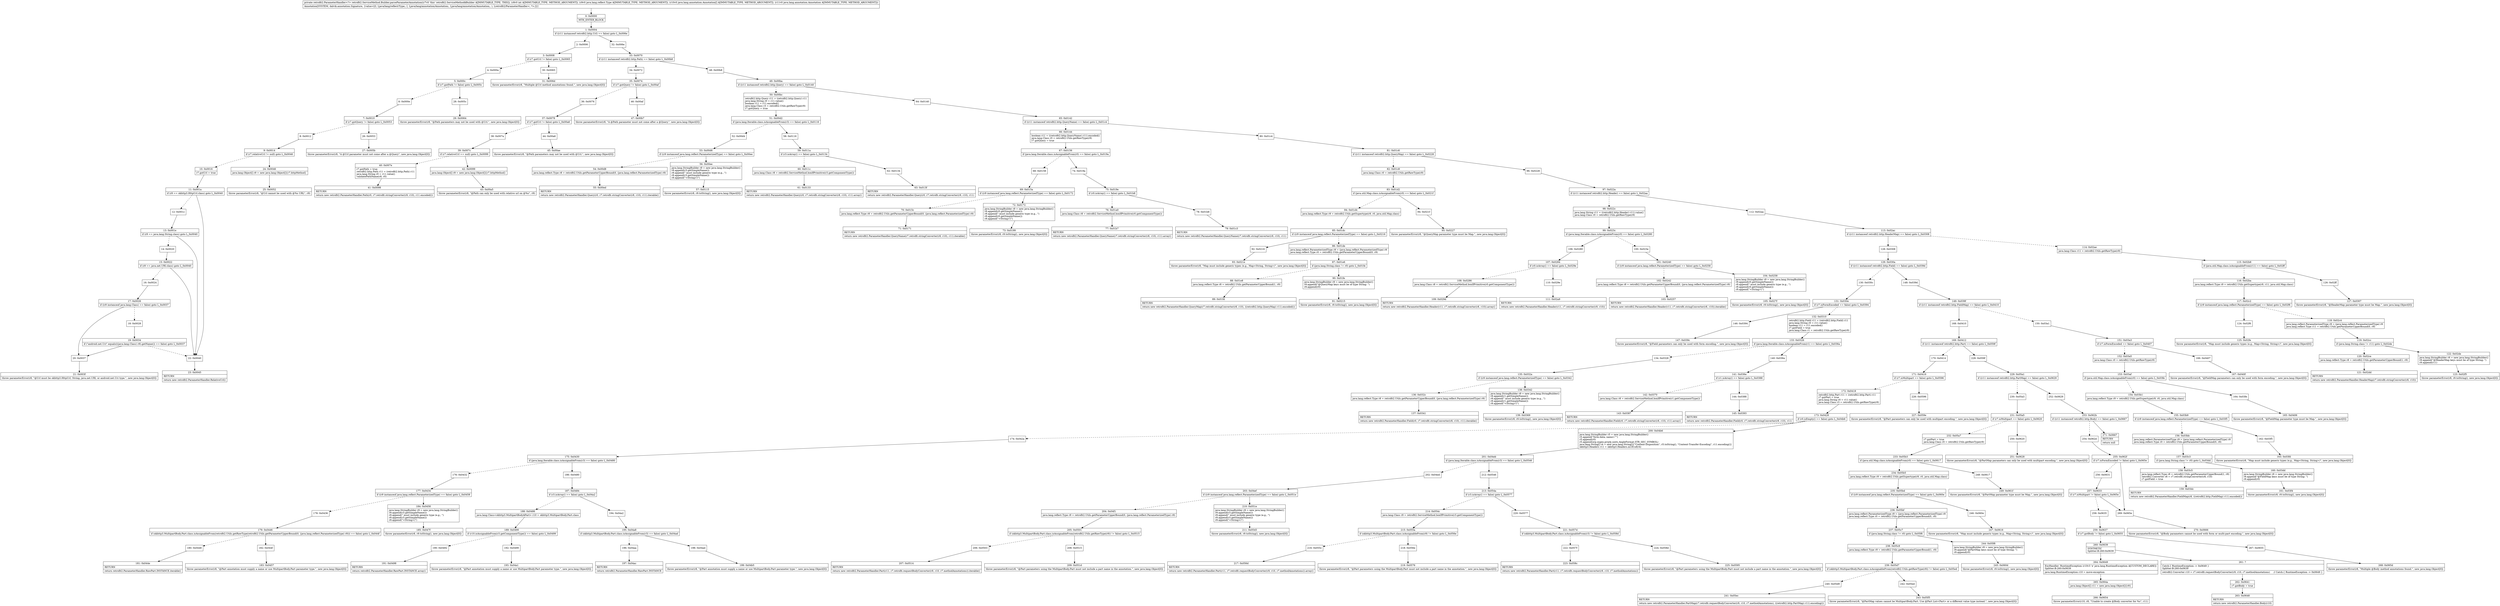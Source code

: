 digraph "CFG forretrofit2.ServiceMethod.Builder.parseParameterAnnotation(ILjava\/lang\/reflect\/Type;[Ljava\/lang\/annotation\/Annotation;Ljava\/lang\/annotation\/Annotation;)Lretrofit2\/ParameterHandler;" {
Node_0 [shape=record,label="{0\:\ 0x0000|MTH_ENTER_BLOCK\l}"];
Node_1 [shape=record,label="{1\:\ 0x0004|if ((r11 instanceof retrofit2.http.Url) == false) goto L_0x006e\l}"];
Node_2 [shape=record,label="{2\:\ 0x0006}"];
Node_3 [shape=record,label="{3\:\ 0x0008|if (r7.gotUrl != false) goto L_0x0065\l}"];
Node_4 [shape=record,label="{4\:\ 0x000a}"];
Node_5 [shape=record,label="{5\:\ 0x000c|if (r7.gotPath != false) goto L_0x005c\l}"];
Node_6 [shape=record,label="{6\:\ 0x000e}"];
Node_7 [shape=record,label="{7\:\ 0x0010|if (r7.gotQuery != false) goto L_0x0053\l}"];
Node_8 [shape=record,label="{8\:\ 0x0012}"];
Node_9 [shape=record,label="{9\:\ 0x0014|if (r7.relativeUrl != null) goto L_0x0046\l}"];
Node_10 [shape=record,label="{10\:\ 0x0016|r7.gotUrl = true\l}"];
Node_11 [shape=record,label="{11\:\ 0x001a|if (r9 == okhttp3.HttpUrl.class) goto L_0x0040\l}"];
Node_12 [shape=record,label="{12\:\ 0x001c}"];
Node_13 [shape=record,label="{13\:\ 0x001e|if (r9 == java.lang.String.class) goto L_0x0040\l}"];
Node_14 [shape=record,label="{14\:\ 0x0020}"];
Node_15 [shape=record,label="{15\:\ 0x0022|if (r9 == java.net.URI.class) goto L_0x0040\l}"];
Node_16 [shape=record,label="{16\:\ 0x0024}"];
Node_17 [shape=record,label="{17\:\ 0x0026|if ((r9 instanceof java.lang.Class) == false) goto L_0x0037\l}"];
Node_18 [shape=record,label="{18\:\ 0x0028}"];
Node_19 [shape=record,label="{19\:\ 0x0034|if (\"android.net.Uri\".equals(((java.lang.Class) r9).getName()) == false) goto L_0x0037\l}"];
Node_20 [shape=record,label="{20\:\ 0x0037}"];
Node_21 [shape=record,label="{21\:\ 0x003f|throw parameterError(r8, \"@Url must be okhttp3.HttpUrl, String, java.net.URI, or android.net.Uri type.\", new java.lang.Object[0])\l}"];
Node_22 [shape=record,label="{22\:\ 0x0040}"];
Node_23 [shape=record,label="{23\:\ 0x0045|RETURN\l|return new retrofit2.ParameterHandler.RelativeUrl()\l}"];
Node_24 [shape=record,label="{24\:\ 0x0046|java.lang.Object[] r9 = new java.lang.Object[]\{r7.httpMethod\}\l}"];
Node_25 [shape=record,label="{25\:\ 0x0052|throw parameterError(r8, \"@Url cannot be used with @%s URL\", r9)\l}"];
Node_26 [shape=record,label="{26\:\ 0x0053}"];
Node_27 [shape=record,label="{27\:\ 0x005b|throw parameterError(r8, \"A @Url parameter must not come after a @Query\", new java.lang.Object[0])\l}"];
Node_28 [shape=record,label="{28\:\ 0x005c}"];
Node_29 [shape=record,label="{29\:\ 0x0064|throw parameterError(r8, \"@Path parameters may not be used with @Url.\", new java.lang.Object[0])\l}"];
Node_30 [shape=record,label="{30\:\ 0x0065}"];
Node_31 [shape=record,label="{31\:\ 0x006d|throw parameterError(r8, \"Multiple @Url method annotations found.\", new java.lang.Object[0])\l}"];
Node_32 [shape=record,label="{32\:\ 0x006e}"];
Node_33 [shape=record,label="{33\:\ 0x0070|if ((r11 instanceof retrofit2.http.Path) == false) goto L_0x00b8\l}"];
Node_34 [shape=record,label="{34\:\ 0x0072}"];
Node_35 [shape=record,label="{35\:\ 0x0074|if (r7.gotQuery != false) goto L_0x00af\l}"];
Node_36 [shape=record,label="{36\:\ 0x0076}"];
Node_37 [shape=record,label="{37\:\ 0x0078|if (r7.gotUrl != false) goto L_0x00a6\l}"];
Node_38 [shape=record,label="{38\:\ 0x007a}"];
Node_39 [shape=record,label="{39\:\ 0x007c|if (r7.relativeUrl == null) goto L_0x0099\l}"];
Node_40 [shape=record,label="{40\:\ 0x007e|r7.gotPath = true\lretrofit2.http.Path r11 = (retrofit2.http.Path) r11\ljava.lang.String r0 = r11.value()\lvalidatePathName(r8, r0)\l}"];
Node_41 [shape=record,label="{41\:\ 0x0098|RETURN\l|return new retrofit2.ParameterHandler.Path(r0, r7.retrofit.stringConverter(r9, r10), r11.encoded())\l}"];
Node_42 [shape=record,label="{42\:\ 0x0099|java.lang.Object[] r9 = new java.lang.Object[]\{r7.httpMethod\}\l}"];
Node_43 [shape=record,label="{43\:\ 0x00a5|throw parameterError(r8, \"@Path can only be used with relative url on @%s\", r9)\l}"];
Node_44 [shape=record,label="{44\:\ 0x00a6}"];
Node_45 [shape=record,label="{45\:\ 0x00ae|throw parameterError(r8, \"@Path parameters may not be used with @Url.\", new java.lang.Object[0])\l}"];
Node_46 [shape=record,label="{46\:\ 0x00af}"];
Node_47 [shape=record,label="{47\:\ 0x00b7|throw parameterError(r8, \"A @Path parameter must not come after a @Query.\", new java.lang.Object[0])\l}"];
Node_48 [shape=record,label="{48\:\ 0x00b8}"];
Node_49 [shape=record,label="{49\:\ 0x00ba|if ((r11 instanceof retrofit2.http.Query) == false) goto L_0x0140\l}"];
Node_50 [shape=record,label="{50\:\ 0x00bc|retrofit2.http.Query r11 = (retrofit2.http.Query) r11\ljava.lang.String r0 = r11.value()\lboolean r11 = r11.encoded()\ljava.lang.Class r3 = retrofit2.Utils.getRawType(r9)\lr7.gotQuery = true\l}"];
Node_51 [shape=record,label="{51\:\ 0x00d2|if (java.lang.Iterable.class.isAssignableFrom(r3) == false) goto L_0x0116\l}"];
Node_52 [shape=record,label="{52\:\ 0x00d4}"];
Node_53 [shape=record,label="{53\:\ 0x00d6|if ((r9 instanceof java.lang.reflect.ParameterizedType) == false) goto L_0x00ee\l}"];
Node_54 [shape=record,label="{54\:\ 0x00d8|java.lang.reflect.Type r8 = retrofit2.Utils.getParameterUpperBound(0, (java.lang.reflect.ParameterizedType) r9)\l}"];
Node_55 [shape=record,label="{55\:\ 0x00ed|RETURN\l|return new retrofit2.ParameterHandler.Query(r0, r7.retrofit.stringConverter(r8, r10), r11).iterable()\l}"];
Node_56 [shape=record,label="{56\:\ 0x00ee|java.lang.StringBuilder r9 = new java.lang.StringBuilder()\lr9.append(r3.getSimpleName())\lr9.append(\" must include generic type (e.g., \")\lr9.append(r3.getSimpleName())\lr9.append(\"\<String\>)\")\l}"];
Node_57 [shape=record,label="{57\:\ 0x0115|throw parameterError(r8, r9.toString(), new java.lang.Object[0])\l}"];
Node_58 [shape=record,label="{58\:\ 0x0116}"];
Node_59 [shape=record,label="{59\:\ 0x011a|if (r3.isArray() == false) goto L_0x0134\l}"];
Node_60 [shape=record,label="{60\:\ 0x011c|java.lang.Class r8 = retrofit2.ServiceMethod.boxIfPrimitive(r3.getComponentType())\l}"];
Node_61 [shape=record,label="{61\:\ 0x0133|RETURN\l|return new retrofit2.ParameterHandler.Query(r0, r7.retrofit.stringConverter(r8, r10), r11).array()\l}"];
Node_62 [shape=record,label="{62\:\ 0x0134}"];
Node_63 [shape=record,label="{63\:\ 0x013f|RETURN\l|return new retrofit2.ParameterHandler.Query(r0, r7.retrofit.stringConverter(r9, r10), r11)\l}"];
Node_64 [shape=record,label="{64\:\ 0x0140}"];
Node_65 [shape=record,label="{65\:\ 0x0142|if ((r11 instanceof retrofit2.http.QueryName) == false) goto L_0x01c4\l}"];
Node_66 [shape=record,label="{66\:\ 0x0144|boolean r11 = ((retrofit2.http.QueryName) r11).encoded()\ljava.lang.Class r0 = retrofit2.Utils.getRawType(r9)\lr7.gotQuery = true\l}"];
Node_67 [shape=record,label="{67\:\ 0x0156|if (java.lang.Iterable.class.isAssignableFrom(r0) == false) goto L_0x019a\l}"];
Node_68 [shape=record,label="{68\:\ 0x0158}"];
Node_69 [shape=record,label="{69\:\ 0x015a|if ((r9 instanceof java.lang.reflect.ParameterizedType) == false) goto L_0x0172\l}"];
Node_70 [shape=record,label="{70\:\ 0x015c|java.lang.reflect.Type r8 = retrofit2.Utils.getParameterUpperBound(0, (java.lang.reflect.ParameterizedType) r9)\l}"];
Node_71 [shape=record,label="{71\:\ 0x0171|RETURN\l|return new retrofit2.ParameterHandler.QueryName(r7.retrofit.stringConverter(r8, r10), r11).iterable()\l}"];
Node_72 [shape=record,label="{72\:\ 0x0172|java.lang.StringBuilder r9 = new java.lang.StringBuilder()\lr9.append(r0.getSimpleName())\lr9.append(\" must include generic type (e.g., \")\lr9.append(r0.getSimpleName())\lr9.append(\"\<String\>)\")\l}"];
Node_73 [shape=record,label="{73\:\ 0x0199|throw parameterError(r8, r9.toString(), new java.lang.Object[0])\l}"];
Node_74 [shape=record,label="{74\:\ 0x019a}"];
Node_75 [shape=record,label="{75\:\ 0x019e|if (r0.isArray() == false) goto L_0x01b8\l}"];
Node_76 [shape=record,label="{76\:\ 0x01a0|java.lang.Class r8 = retrofit2.ServiceMethod.boxIfPrimitive(r0.getComponentType())\l}"];
Node_77 [shape=record,label="{77\:\ 0x01b7|RETURN\l|return new retrofit2.ParameterHandler.QueryName(r7.retrofit.stringConverter(r8, r10), r11).array()\l}"];
Node_78 [shape=record,label="{78\:\ 0x01b8}"];
Node_79 [shape=record,label="{79\:\ 0x01c3|RETURN\l|return new retrofit2.ParameterHandler.QueryName(r7.retrofit.stringConverter(r9, r10), r11)\l}"];
Node_80 [shape=record,label="{80\:\ 0x01c4}"];
Node_81 [shape=record,label="{81\:\ 0x01c6|if ((r11 instanceof retrofit2.http.QueryMap) == false) goto L_0x0228\l}"];
Node_82 [shape=record,label="{82\:\ 0x01c8|java.lang.Class r0 = retrofit2.Utils.getRawType(r9)\l}"];
Node_83 [shape=record,label="{83\:\ 0x01d2|if (java.util.Map.class.isAssignableFrom(r0) == false) goto L_0x021f\l}"];
Node_84 [shape=record,label="{84\:\ 0x01d4|java.lang.reflect.Type r9 = retrofit2.Utils.getSupertype(r9, r0, java.util.Map.class)\l}"];
Node_85 [shape=record,label="{85\:\ 0x01dc|if ((r9 instanceof java.lang.reflect.ParameterizedType) == false) goto L_0x0216\l}"];
Node_86 [shape=record,label="{86\:\ 0x01de|java.lang.reflect.ParameterizedType r9 = (java.lang.reflect.ParameterizedType) r9\ljava.lang.reflect.Type r0 = retrofit2.Utils.getParameterUpperBound(0, r9)\l}"];
Node_87 [shape=record,label="{87\:\ 0x01e6|if (java.lang.String.class != r0) goto L_0x01fe\l}"];
Node_88 [shape=record,label="{88\:\ 0x01e8|java.lang.reflect.Type r8 = retrofit2.Utils.getParameterUpperBound(1, r9)\l}"];
Node_89 [shape=record,label="{89\:\ 0x01fd|RETURN\l|return new retrofit2.ParameterHandler.QueryMap(r7.retrofit.stringConverter(r8, r10), ((retrofit2.http.QueryMap) r11).encoded())\l}"];
Node_90 [shape=record,label="{90\:\ 0x01fe|java.lang.StringBuilder r9 = new java.lang.StringBuilder()\lr9.append(\"@QueryMap keys must be of type String: \")\lr9.append(r0)\l}"];
Node_91 [shape=record,label="{91\:\ 0x0215|throw parameterError(r8, r9.toString(), new java.lang.Object[0])\l}"];
Node_92 [shape=record,label="{92\:\ 0x0216}"];
Node_93 [shape=record,label="{93\:\ 0x021e|throw parameterError(r8, \"Map must include generic types (e.g., Map\<String, String\>)\", new java.lang.Object[0])\l}"];
Node_94 [shape=record,label="{94\:\ 0x021f}"];
Node_95 [shape=record,label="{95\:\ 0x0227|throw parameterError(r8, \"@QueryMap parameter type must be Map.\", new java.lang.Object[0])\l}"];
Node_96 [shape=record,label="{96\:\ 0x0228}"];
Node_97 [shape=record,label="{97\:\ 0x022a|if ((r11 instanceof retrofit2.http.Header) == false) goto L_0x02aa\l}"];
Node_98 [shape=record,label="{98\:\ 0x022c|java.lang.String r11 = ((retrofit2.http.Header) r11).value()\ljava.lang.Class r0 = retrofit2.Utils.getRawType(r9)\l}"];
Node_99 [shape=record,label="{99\:\ 0x023c|if (java.lang.Iterable.class.isAssignableFrom(r0) == false) goto L_0x0280\l}"];
Node_100 [shape=record,label="{100\:\ 0x023e}"];
Node_101 [shape=record,label="{101\:\ 0x0240|if ((r9 instanceof java.lang.reflect.ParameterizedType) == false) goto L_0x0258\l}"];
Node_102 [shape=record,label="{102\:\ 0x0242|java.lang.reflect.Type r8 = retrofit2.Utils.getParameterUpperBound(0, (java.lang.reflect.ParameterizedType) r9)\l}"];
Node_103 [shape=record,label="{103\:\ 0x0257|RETURN\l|return new retrofit2.ParameterHandler.Header(r11, r7.retrofit.stringConverter(r8, r10)).iterable()\l}"];
Node_104 [shape=record,label="{104\:\ 0x0258|java.lang.StringBuilder r9 = new java.lang.StringBuilder()\lr9.append(r0.getSimpleName())\lr9.append(\" must include generic type (e.g., \")\lr9.append(r0.getSimpleName())\lr9.append(\"\<String\>)\")\l}"];
Node_105 [shape=record,label="{105\:\ 0x027f|throw parameterError(r8, r9.toString(), new java.lang.Object[0])\l}"];
Node_106 [shape=record,label="{106\:\ 0x0280}"];
Node_107 [shape=record,label="{107\:\ 0x0284|if (r0.isArray() == false) goto L_0x029e\l}"];
Node_108 [shape=record,label="{108\:\ 0x0286|java.lang.Class r8 = retrofit2.ServiceMethod.boxIfPrimitive(r0.getComponentType())\l}"];
Node_109 [shape=record,label="{109\:\ 0x029d|RETURN\l|return new retrofit2.ParameterHandler.Header(r11, r7.retrofit.stringConverter(r8, r10)).array()\l}"];
Node_110 [shape=record,label="{110\:\ 0x029e}"];
Node_111 [shape=record,label="{111\:\ 0x02a9|RETURN\l|return new retrofit2.ParameterHandler.Header(r11, r7.retrofit.stringConverter(r9, r10))\l}"];
Node_112 [shape=record,label="{112\:\ 0x02aa}"];
Node_113 [shape=record,label="{113\:\ 0x02ac|if ((r11 instanceof retrofit2.http.HeaderMap) == false) goto L_0x0308\l}"];
Node_114 [shape=record,label="{114\:\ 0x02ae|java.lang.Class r11 = retrofit2.Utils.getRawType(r9)\l}"];
Node_115 [shape=record,label="{115\:\ 0x02b8|if (java.util.Map.class.isAssignableFrom(r11) == false) goto L_0x02ff\l}"];
Node_116 [shape=record,label="{116\:\ 0x02ba|java.lang.reflect.Type r9 = retrofit2.Utils.getSupertype(r9, r11, java.util.Map.class)\l}"];
Node_117 [shape=record,label="{117\:\ 0x02c2|if ((r9 instanceof java.lang.reflect.ParameterizedType) == false) goto L_0x02f6\l}"];
Node_118 [shape=record,label="{118\:\ 0x02c4|java.lang.reflect.ParameterizedType r9 = (java.lang.reflect.ParameterizedType) r9\ljava.lang.reflect.Type r11 = retrofit2.Utils.getParameterUpperBound(0, r9)\l}"];
Node_119 [shape=record,label="{119\:\ 0x02cc|if (java.lang.String.class != r11) goto L_0x02de\l}"];
Node_120 [shape=record,label="{120\:\ 0x02ce|java.lang.reflect.Type r8 = retrofit2.Utils.getParameterUpperBound(1, r9)\l}"];
Node_121 [shape=record,label="{121\:\ 0x02dd|RETURN\l|return new retrofit2.ParameterHandler.HeaderMap(r7.retrofit.stringConverter(r8, r10))\l}"];
Node_122 [shape=record,label="{122\:\ 0x02de|java.lang.StringBuilder r9 = new java.lang.StringBuilder()\lr9.append(\"@HeaderMap keys must be of type String: \")\lr9.append(r11)\l}"];
Node_123 [shape=record,label="{123\:\ 0x02f5|throw parameterError(r8, r9.toString(), new java.lang.Object[0])\l}"];
Node_124 [shape=record,label="{124\:\ 0x02f6}"];
Node_125 [shape=record,label="{125\:\ 0x02fe|throw parameterError(r8, \"Map must include generic types (e.g., Map\<String, String\>)\", new java.lang.Object[0])\l}"];
Node_126 [shape=record,label="{126\:\ 0x02ff}"];
Node_127 [shape=record,label="{127\:\ 0x0307|throw parameterError(r8, \"@HeaderMap parameter type must be Map.\", new java.lang.Object[0])\l}"];
Node_128 [shape=record,label="{128\:\ 0x0308}"];
Node_129 [shape=record,label="{129\:\ 0x030a|if ((r11 instanceof retrofit2.http.Field) == false) goto L_0x039d\l}"];
Node_130 [shape=record,label="{130\:\ 0x030c}"];
Node_131 [shape=record,label="{131\:\ 0x030e|if (r7.isFormEncoded == false) goto L_0x0394\l}"];
Node_132 [shape=record,label="{132\:\ 0x0310|retrofit2.http.Field r11 = (retrofit2.http.Field) r11\ljava.lang.String r0 = r11.value()\lboolean r11 = r11.encoded()\lr7.gotField = true\ljava.lang.Class r1 = retrofit2.Utils.getRawType(r9)\l}"];
Node_133 [shape=record,label="{133\:\ 0x0326|if (java.lang.Iterable.class.isAssignableFrom(r1) == false) goto L_0x036a\l}"];
Node_134 [shape=record,label="{134\:\ 0x0328}"];
Node_135 [shape=record,label="{135\:\ 0x032a|if ((r9 instanceof java.lang.reflect.ParameterizedType) == false) goto L_0x0342\l}"];
Node_136 [shape=record,label="{136\:\ 0x032c|java.lang.reflect.Type r8 = retrofit2.Utils.getParameterUpperBound(0, (java.lang.reflect.ParameterizedType) r9)\l}"];
Node_137 [shape=record,label="{137\:\ 0x0341|RETURN\l|return new retrofit2.ParameterHandler.Field(r0, r7.retrofit.stringConverter(r8, r10), r11).iterable()\l}"];
Node_138 [shape=record,label="{138\:\ 0x0342|java.lang.StringBuilder r9 = new java.lang.StringBuilder()\lr9.append(r1.getSimpleName())\lr9.append(\" must include generic type (e.g., \")\lr9.append(r1.getSimpleName())\lr9.append(\"\<String\>)\")\l}"];
Node_139 [shape=record,label="{139\:\ 0x0369|throw parameterError(r8, r9.toString(), new java.lang.Object[0])\l}"];
Node_140 [shape=record,label="{140\:\ 0x036a}"];
Node_141 [shape=record,label="{141\:\ 0x036e|if (r1.isArray() == false) goto L_0x0388\l}"];
Node_142 [shape=record,label="{142\:\ 0x0370|java.lang.Class r8 = retrofit2.ServiceMethod.boxIfPrimitive(r1.getComponentType())\l}"];
Node_143 [shape=record,label="{143\:\ 0x0387|RETURN\l|return new retrofit2.ParameterHandler.Field(r0, r7.retrofit.stringConverter(r8, r10), r11).array()\l}"];
Node_144 [shape=record,label="{144\:\ 0x0388}"];
Node_145 [shape=record,label="{145\:\ 0x0393|RETURN\l|return new retrofit2.ParameterHandler.Field(r0, r7.retrofit.stringConverter(r9, r10), r11)\l}"];
Node_146 [shape=record,label="{146\:\ 0x0394}"];
Node_147 [shape=record,label="{147\:\ 0x039c|throw parameterError(r8, \"@Field parameters can only be used with form encoding.\", new java.lang.Object[0])\l}"];
Node_148 [shape=record,label="{148\:\ 0x039d}"];
Node_149 [shape=record,label="{149\:\ 0x039f|if ((r11 instanceof retrofit2.http.FieldMap) == false) goto L_0x0410\l}"];
Node_150 [shape=record,label="{150\:\ 0x03a1}"];
Node_151 [shape=record,label="{151\:\ 0x03a3|if (r7.isFormEncoded == false) goto L_0x0407\l}"];
Node_152 [shape=record,label="{152\:\ 0x03a5|java.lang.Class r0 = retrofit2.Utils.getRawType(r9)\l}"];
Node_153 [shape=record,label="{153\:\ 0x03af|if (java.util.Map.class.isAssignableFrom(r0) == false) goto L_0x03fe\l}"];
Node_154 [shape=record,label="{154\:\ 0x03b1|java.lang.reflect.Type r9 = retrofit2.Utils.getSupertype(r9, r0, java.util.Map.class)\l}"];
Node_155 [shape=record,label="{155\:\ 0x03b9|if ((r9 instanceof java.lang.reflect.ParameterizedType) == false) goto L_0x03f5\l}"];
Node_156 [shape=record,label="{156\:\ 0x03bb|java.lang.reflect.ParameterizedType r9 = (java.lang.reflect.ParameterizedType) r9\ljava.lang.reflect.Type r0 = retrofit2.Utils.getParameterUpperBound(0, r9)\l}"];
Node_157 [shape=record,label="{157\:\ 0x03c3|if (java.lang.String.class != r0) goto L_0x03dd\l}"];
Node_158 [shape=record,label="{158\:\ 0x03c5|java.lang.reflect.Type r8 = retrofit2.Utils.getParameterUpperBound(1, r9)\lretrofit2.Converter r8 = r7.retrofit.stringConverter(r8, r10)\lr7.gotField = true\l}"];
Node_159 [shape=record,label="{159\:\ 0x03dc|RETURN\l|return new retrofit2.ParameterHandler.FieldMap(r8, ((retrofit2.http.FieldMap) r11).encoded())\l}"];
Node_160 [shape=record,label="{160\:\ 0x03dd|java.lang.StringBuilder r9 = new java.lang.StringBuilder()\lr9.append(\"@FieldMap keys must be of type String: \")\lr9.append(r0)\l}"];
Node_161 [shape=record,label="{161\:\ 0x03f4|throw parameterError(r8, r9.toString(), new java.lang.Object[0])\l}"];
Node_162 [shape=record,label="{162\:\ 0x03f5}"];
Node_163 [shape=record,label="{163\:\ 0x03fd|throw parameterError(r8, \"Map must include generic types (e.g., Map\<String, String\>)\", new java.lang.Object[0])\l}"];
Node_164 [shape=record,label="{164\:\ 0x03fe}"];
Node_165 [shape=record,label="{165\:\ 0x0406|throw parameterError(r8, \"@FieldMap parameter type must be Map.\", new java.lang.Object[0])\l}"];
Node_166 [shape=record,label="{166\:\ 0x0407}"];
Node_167 [shape=record,label="{167\:\ 0x040f|throw parameterError(r8, \"@FieldMap parameters can only be used with form encoding.\", new java.lang.Object[0])\l}"];
Node_168 [shape=record,label="{168\:\ 0x0410}"];
Node_169 [shape=record,label="{169\:\ 0x0412|if ((r11 instanceof retrofit2.http.Part) == false) goto L_0x059f\l}"];
Node_170 [shape=record,label="{170\:\ 0x0414}"];
Node_171 [shape=record,label="{171\:\ 0x0416|if (r7.isMultipart == false) goto L_0x0596\l}"];
Node_172 [shape=record,label="{172\:\ 0x0418|retrofit2.http.Part r11 = (retrofit2.http.Part) r11\lr7.gotPart = true\ljava.lang.String r0 = r11.value()\ljava.lang.Class r3 = retrofit2.Utils.getRawType(r9)\l}"];
Node_173 [shape=record,label="{173\:\ 0x0428|if (r0.isEmpty() == false) goto L_0x04b6\l}"];
Node_174 [shape=record,label="{174\:\ 0x042a}"];
Node_175 [shape=record,label="{175\:\ 0x0430|if (java.lang.Iterable.class.isAssignableFrom(r3) == false) goto L_0x0480\l}"];
Node_176 [shape=record,label="{176\:\ 0x0432}"];
Node_177 [shape=record,label="{177\:\ 0x0434|if ((r9 instanceof java.lang.reflect.ParameterizedType) == false) goto L_0x0458\l}"];
Node_178 [shape=record,label="{178\:\ 0x0436}"];
Node_179 [shape=record,label="{179\:\ 0x0446|if (okhttp3.MultipartBody.Part.class.isAssignableFrom(retrofit2.Utils.getRawType(retrofit2.Utils.getParameterUpperBound(0, (java.lang.reflect.ParameterizedType) r9))) == false) goto L_0x044f\l}"];
Node_180 [shape=record,label="{180\:\ 0x0448}"];
Node_181 [shape=record,label="{181\:\ 0x044e|RETURN\l|return retrofit2.ParameterHandler.RawPart.INSTANCE.iterable()\l}"];
Node_182 [shape=record,label="{182\:\ 0x044f}"];
Node_183 [shape=record,label="{183\:\ 0x0457|throw parameterError(r8, \"@Part annotation must supply a name or use MultipartBody.Part parameter type.\", new java.lang.Object[0])\l}"];
Node_184 [shape=record,label="{184\:\ 0x0458|java.lang.StringBuilder r9 = new java.lang.StringBuilder()\lr9.append(r3.getSimpleName())\lr9.append(\" must include generic type (e.g., \")\lr9.append(r3.getSimpleName())\lr9.append(\"\<String\>)\")\l}"];
Node_185 [shape=record,label="{185\:\ 0x047f|throw parameterError(r8, r9.toString(), new java.lang.Object[0])\l}"];
Node_186 [shape=record,label="{186\:\ 0x0480}"];
Node_187 [shape=record,label="{187\:\ 0x0484|if (r3.isArray() == false) goto L_0x04a2\l}"];
Node_188 [shape=record,label="{188\:\ 0x0486|java.lang.Class\<okhttp3.MultipartBody$Part\> r10 = okhttp3.MultipartBody.Part.class\l}"];
Node_189 [shape=record,label="{189\:\ 0x0490|if (r10.isAssignableFrom(r3.getComponentType()) == false) goto L_0x0499\l}"];
Node_190 [shape=record,label="{190\:\ 0x0492}"];
Node_191 [shape=record,label="{191\:\ 0x0498|RETURN\l|return retrofit2.ParameterHandler.RawPart.INSTANCE.array()\l}"];
Node_192 [shape=record,label="{192\:\ 0x0499}"];
Node_193 [shape=record,label="{193\:\ 0x04a1|throw parameterError(r8, \"@Part annotation must supply a name or use MultipartBody.Part parameter type.\", new java.lang.Object[0])\l}"];
Node_194 [shape=record,label="{194\:\ 0x04a2}"];
Node_195 [shape=record,label="{195\:\ 0x04a8|if (okhttp3.MultipartBody.Part.class.isAssignableFrom(r3) == false) goto L_0x04ad\l}"];
Node_196 [shape=record,label="{196\:\ 0x04aa}"];
Node_197 [shape=record,label="{197\:\ 0x04ac|RETURN\l|return retrofit2.ParameterHandler.RawPart.INSTANCE\l}"];
Node_198 [shape=record,label="{198\:\ 0x04ad}"];
Node_199 [shape=record,label="{199\:\ 0x04b5|throw parameterError(r8, \"@Part annotation must supply a name or use MultipartBody.Part parameter type.\", new java.lang.Object[0])\l}"];
Node_200 [shape=record,label="{200\:\ 0x04b6|java.lang.StringBuilder r5 = new java.lang.StringBuilder()\lr5.append(\"form\-data; name=\"\")\lr5.append(r0)\lr5.append(org.osgeo.proj4j.units.AngleFormat.STR_SEC_SYMBOL)\ljava.lang.String[] r4 = new java.lang.String[]\{\"Content\-Disposition\", r5.toString(), \"Content\-Transfer\-Encoding\", r11.encoding()\}\lokhttp3.Headers r11 = okhttp3.Headers.m181of(r4)\l}"];
Node_201 [shape=record,label="{201\:\ 0x04eb|if (java.lang.Iterable.class.isAssignableFrom(r3) == false) goto L_0x0546\l}"];
Node_202 [shape=record,label="{202\:\ 0x04ed}"];
Node_203 [shape=record,label="{203\:\ 0x04ef|if ((r9 instanceof java.lang.reflect.ParameterizedType) == false) goto L_0x051e\l}"];
Node_204 [shape=record,label="{204\:\ 0x04f1|java.lang.reflect.Type r9 = retrofit2.Utils.getParameterUpperBound(0, (java.lang.reflect.ParameterizedType) r9)\l}"];
Node_205 [shape=record,label="{205\:\ 0x0501|if (okhttp3.MultipartBody.Part.class.isAssignableFrom(retrofit2.Utils.getRawType(r9)) != false) goto L_0x0515\l}"];
Node_206 [shape=record,label="{206\:\ 0x0503}"];
Node_207 [shape=record,label="{207\:\ 0x0514|RETURN\l|return new retrofit2.ParameterHandler.Part(r11, r7.retrofit.requestBodyConverter(r9, r10, r7.methodAnnotations)).iterable()\l}"];
Node_208 [shape=record,label="{208\:\ 0x0515}"];
Node_209 [shape=record,label="{209\:\ 0x051d|throw parameterError(r8, \"@Part parameters using the MultipartBody.Part must not include a part name in the annotation.\", new java.lang.Object[0])\l}"];
Node_210 [shape=record,label="{210\:\ 0x051e|java.lang.StringBuilder r9 = new java.lang.StringBuilder()\lr9.append(r3.getSimpleName())\lr9.append(\" must include generic type (e.g., \")\lr9.append(r3.getSimpleName())\lr9.append(\"\<String\>)\")\l}"];
Node_211 [shape=record,label="{211\:\ 0x0545|throw parameterError(r8, r9.toString(), new java.lang.Object[0])\l}"];
Node_212 [shape=record,label="{212\:\ 0x0546}"];
Node_213 [shape=record,label="{213\:\ 0x054a|if (r3.isArray() == false) goto L_0x0577\l}"];
Node_214 [shape=record,label="{214\:\ 0x054c|java.lang.Class r9 = retrofit2.ServiceMethod.boxIfPrimitive(r3.getComponentType())\l}"];
Node_215 [shape=record,label="{215\:\ 0x055a|if (okhttp3.MultipartBody.Part.class.isAssignableFrom(r9) != false) goto L_0x056e\l}"];
Node_216 [shape=record,label="{216\:\ 0x055c}"];
Node_217 [shape=record,label="{217\:\ 0x056d|RETURN\l|return new retrofit2.ParameterHandler.Part(r11, r7.retrofit.requestBodyConverter(r9, r10, r7.methodAnnotations)).array()\l}"];
Node_218 [shape=record,label="{218\:\ 0x056e}"];
Node_219 [shape=record,label="{219\:\ 0x0576|throw parameterError(r8, \"@Part parameters using the MultipartBody.Part must not include a part name in the annotation.\", new java.lang.Object[0])\l}"];
Node_220 [shape=record,label="{220\:\ 0x0577}"];
Node_221 [shape=record,label="{221\:\ 0x057d|if (okhttp3.MultipartBody.Part.class.isAssignableFrom(r3) != false) goto L_0x058d\l}"];
Node_222 [shape=record,label="{222\:\ 0x057f}"];
Node_223 [shape=record,label="{223\:\ 0x058c|RETURN\l|return new retrofit2.ParameterHandler.Part(r11, r7.retrofit.requestBodyConverter(r9, r10, r7.methodAnnotations))\l}"];
Node_224 [shape=record,label="{224\:\ 0x058d}"];
Node_225 [shape=record,label="{225\:\ 0x0595|throw parameterError(r8, \"@Part parameters using the MultipartBody.Part must not include a part name in the annotation.\", new java.lang.Object[0])\l}"];
Node_226 [shape=record,label="{226\:\ 0x0596}"];
Node_227 [shape=record,label="{227\:\ 0x059e|throw parameterError(r8, \"@Part parameters can only be used with multipart encoding.\", new java.lang.Object[0])\l}"];
Node_228 [shape=record,label="{228\:\ 0x059f}"];
Node_229 [shape=record,label="{229\:\ 0x05a1|if ((r11 instanceof retrofit2.http.PartMap) == false) goto L_0x0629\l}"];
Node_230 [shape=record,label="{230\:\ 0x05a3}"];
Node_231 [shape=record,label="{231\:\ 0x05a5|if (r7.isMultipart == false) goto L_0x0620\l}"];
Node_232 [shape=record,label="{232\:\ 0x05a7|r7.gotPart = true\ljava.lang.Class r0 = retrofit2.Utils.getRawType(r9)\l}"];
Node_233 [shape=record,label="{233\:\ 0x05b3|if (java.util.Map.class.isAssignableFrom(r0) == false) goto L_0x0617\l}"];
Node_234 [shape=record,label="{234\:\ 0x05b5|java.lang.reflect.Type r9 = retrofit2.Utils.getSupertype(r9, r0, java.util.Map.class)\l}"];
Node_235 [shape=record,label="{235\:\ 0x05bd|if ((r9 instanceof java.lang.reflect.ParameterizedType) == false) goto L_0x060e\l}"];
Node_236 [shape=record,label="{236\:\ 0x05bf|java.lang.reflect.ParameterizedType r9 = (java.lang.reflect.ParameterizedType) r9\ljava.lang.reflect.Type r0 = retrofit2.Utils.getParameterUpperBound(0, r9)\l}"];
Node_237 [shape=record,label="{237\:\ 0x05c7|if (java.lang.String.class != r0) goto L_0x05f6\l}"];
Node_238 [shape=record,label="{238\:\ 0x05c9|java.lang.reflect.Type r9 = retrofit2.Utils.getParameterUpperBound(1, r9)\l}"];
Node_239 [shape=record,label="{239\:\ 0x05d7|if (okhttp3.MultipartBody.Part.class.isAssignableFrom(retrofit2.Utils.getRawType(r9)) != false) goto L_0x05ed\l}"];
Node_240 [shape=record,label="{240\:\ 0x05d9}"];
Node_241 [shape=record,label="{241\:\ 0x05ec|RETURN\l|return new retrofit2.ParameterHandler.PartMap(r7.retrofit.requestBodyConverter(r9, r10, r7.methodAnnotations), ((retrofit2.http.PartMap) r11).encoding())\l}"];
Node_242 [shape=record,label="{242\:\ 0x05ed}"];
Node_243 [shape=record,label="{243\:\ 0x05f5|throw parameterError(r8, \"@PartMap values cannot be MultipartBody.Part. Use @Part List\<Part\> or a different value type instead.\", new java.lang.Object[0])\l}"];
Node_244 [shape=record,label="{244\:\ 0x05f6|java.lang.StringBuilder r9 = new java.lang.StringBuilder()\lr9.append(\"@PartMap keys must be of type String: \")\lr9.append(r0)\l}"];
Node_245 [shape=record,label="{245\:\ 0x060d|throw parameterError(r8, r9.toString(), new java.lang.Object[0])\l}"];
Node_246 [shape=record,label="{246\:\ 0x060e}"];
Node_247 [shape=record,label="{247\:\ 0x0616|throw parameterError(r8, \"Map must include generic types (e.g., Map\<String, String\>)\", new java.lang.Object[0])\l}"];
Node_248 [shape=record,label="{248\:\ 0x0617}"];
Node_249 [shape=record,label="{249\:\ 0x061f|throw parameterError(r8, \"@PartMap parameter type must be Map.\", new java.lang.Object[0])\l}"];
Node_250 [shape=record,label="{250\:\ 0x0620}"];
Node_251 [shape=record,label="{251\:\ 0x0628|throw parameterError(r8, \"@PartMap parameters can only be used with multipart encoding.\", new java.lang.Object[0])\l}"];
Node_252 [shape=record,label="{252\:\ 0x0629}"];
Node_253 [shape=record,label="{253\:\ 0x062b|if ((r11 instanceof retrofit2.http.Body) == false) goto L_0x0667\l}"];
Node_254 [shape=record,label="{254\:\ 0x062d}"];
Node_255 [shape=record,label="{255\:\ 0x062f|if (r7.isFormEncoded != false) goto L_0x065e\l}"];
Node_256 [shape=record,label="{256\:\ 0x0631}"];
Node_257 [shape=record,label="{257\:\ 0x0633|if (r7.isMultipart != false) goto L_0x065e\l}"];
Node_258 [shape=record,label="{258\:\ 0x0635}"];
Node_259 [shape=record,label="{259\:\ 0x0637|if (r7.gotBody != false) goto L_0x0655\l}"];
Node_260 [shape=record,label="{260\:\ 0x0639|SYNTHETIC\lSplitter:B:260:0x0639\l}"];
Node_261 [shape=record,label="{261\:\ ?|Catch:\{ RuntimeException \-\> 0x0649 \}\lSplitter:B:260:0x0639\l|retrofit2.Converter r10 = r7.retrofit.requestBodyConverter(r9, r10, r7.methodAnnotations)     \/\/ Catch:\{ RuntimeException \-\> 0x0649 \}\l}"];
Node_262 [shape=record,label="{262\:\ 0x0641|r7.gotBody = true\l}"];
Node_263 [shape=record,label="{263\:\ 0x0648|RETURN\l|return new retrofit2.ParameterHandler.Body(r10)\l}"];
Node_264 [shape=record,label="{264\:\ 0x0649|ExcHandler: RuntimeException (r10v3 'e' java.lang.RuntimeException A[CUSTOM_DECLARE])\lSplitter:B:260:0x0639\l|java.lang.RuntimeException r10 = move\-exception\l}"];
Node_265 [shape=record,label="{265\:\ 0x064a|java.lang.Object[] r11 = new java.lang.Object[]\{r9\}\l}"];
Node_266 [shape=record,label="{266\:\ 0x0654|throw parameterError(r10, r8, \"Unable to create @Body converter for %s\", r11)\l}"];
Node_267 [shape=record,label="{267\:\ 0x0655}"];
Node_268 [shape=record,label="{268\:\ 0x065d|throw parameterError(r8, \"Multiple @Body method annotations found.\", new java.lang.Object[0])\l}"];
Node_269 [shape=record,label="{269\:\ 0x065e}"];
Node_270 [shape=record,label="{270\:\ 0x0666|throw parameterError(r8, \"@Body parameters cannot be used with form or multi\-part encoding.\", new java.lang.Object[0])\l}"];
Node_271 [shape=record,label="{271\:\ 0x0667|RETURN\l|return null\l}"];
MethodNode[shape=record,label="{private retrofit2.ParameterHandler\<?\> retrofit2.ServiceMethod.Builder.parseParameterAnnotation((r7v0 'this' retrofit2.ServiceMethod$Builder A[IMMUTABLE_TYPE, THIS]), (r8v0 int A[IMMUTABLE_TYPE, METHOD_ARGUMENT]), (r9v0 java.lang.reflect.Type A[IMMUTABLE_TYPE, METHOD_ARGUMENT]), (r10v0 java.lang.annotation.Annotation[] A[IMMUTABLE_TYPE, METHOD_ARGUMENT]), (r11v0 java.lang.annotation.Annotation A[IMMUTABLE_TYPE, METHOD_ARGUMENT]))  | Annotation[SYSTEM, dalvik.annotation.Signature, \{value=[(I, Ljava\/lang\/reflect\/Type;, [, Ljava\/lang\/annotation\/Annotation;, Ljava\/lang\/annotation\/Annotation;, ), Lretrofit2\/ParameterHandler\<, *\>;]\}]\l}"];
MethodNode -> Node_0;
Node_0 -> Node_1;
Node_1 -> Node_2[style=dashed];
Node_1 -> Node_32;
Node_2 -> Node_3;
Node_3 -> Node_4[style=dashed];
Node_3 -> Node_30;
Node_4 -> Node_5;
Node_5 -> Node_6[style=dashed];
Node_5 -> Node_28;
Node_6 -> Node_7;
Node_7 -> Node_8[style=dashed];
Node_7 -> Node_26;
Node_8 -> Node_9;
Node_9 -> Node_10[style=dashed];
Node_9 -> Node_24;
Node_10 -> Node_11;
Node_11 -> Node_12[style=dashed];
Node_11 -> Node_22;
Node_12 -> Node_13;
Node_13 -> Node_14[style=dashed];
Node_13 -> Node_22;
Node_14 -> Node_15;
Node_15 -> Node_16[style=dashed];
Node_15 -> Node_22;
Node_16 -> Node_17;
Node_17 -> Node_18[style=dashed];
Node_17 -> Node_20;
Node_18 -> Node_19;
Node_19 -> Node_20;
Node_19 -> Node_22[style=dashed];
Node_20 -> Node_21;
Node_22 -> Node_23;
Node_24 -> Node_25;
Node_26 -> Node_27;
Node_28 -> Node_29;
Node_30 -> Node_31;
Node_32 -> Node_33;
Node_33 -> Node_34[style=dashed];
Node_33 -> Node_48;
Node_34 -> Node_35;
Node_35 -> Node_36[style=dashed];
Node_35 -> Node_46;
Node_36 -> Node_37;
Node_37 -> Node_38[style=dashed];
Node_37 -> Node_44;
Node_38 -> Node_39;
Node_39 -> Node_40[style=dashed];
Node_39 -> Node_42;
Node_40 -> Node_41;
Node_42 -> Node_43;
Node_44 -> Node_45;
Node_46 -> Node_47;
Node_48 -> Node_49;
Node_49 -> Node_50[style=dashed];
Node_49 -> Node_64;
Node_50 -> Node_51;
Node_51 -> Node_52[style=dashed];
Node_51 -> Node_58;
Node_52 -> Node_53;
Node_53 -> Node_54[style=dashed];
Node_53 -> Node_56;
Node_54 -> Node_55;
Node_56 -> Node_57;
Node_58 -> Node_59;
Node_59 -> Node_60[style=dashed];
Node_59 -> Node_62;
Node_60 -> Node_61;
Node_62 -> Node_63;
Node_64 -> Node_65;
Node_65 -> Node_66[style=dashed];
Node_65 -> Node_80;
Node_66 -> Node_67;
Node_67 -> Node_68[style=dashed];
Node_67 -> Node_74;
Node_68 -> Node_69;
Node_69 -> Node_70[style=dashed];
Node_69 -> Node_72;
Node_70 -> Node_71;
Node_72 -> Node_73;
Node_74 -> Node_75;
Node_75 -> Node_76[style=dashed];
Node_75 -> Node_78;
Node_76 -> Node_77;
Node_78 -> Node_79;
Node_80 -> Node_81;
Node_81 -> Node_82[style=dashed];
Node_81 -> Node_96;
Node_82 -> Node_83;
Node_83 -> Node_84[style=dashed];
Node_83 -> Node_94;
Node_84 -> Node_85;
Node_85 -> Node_86[style=dashed];
Node_85 -> Node_92;
Node_86 -> Node_87;
Node_87 -> Node_88[style=dashed];
Node_87 -> Node_90;
Node_88 -> Node_89;
Node_90 -> Node_91;
Node_92 -> Node_93;
Node_94 -> Node_95;
Node_96 -> Node_97;
Node_97 -> Node_98[style=dashed];
Node_97 -> Node_112;
Node_98 -> Node_99;
Node_99 -> Node_100[style=dashed];
Node_99 -> Node_106;
Node_100 -> Node_101;
Node_101 -> Node_102[style=dashed];
Node_101 -> Node_104;
Node_102 -> Node_103;
Node_104 -> Node_105;
Node_106 -> Node_107;
Node_107 -> Node_108[style=dashed];
Node_107 -> Node_110;
Node_108 -> Node_109;
Node_110 -> Node_111;
Node_112 -> Node_113;
Node_113 -> Node_114[style=dashed];
Node_113 -> Node_128;
Node_114 -> Node_115;
Node_115 -> Node_116[style=dashed];
Node_115 -> Node_126;
Node_116 -> Node_117;
Node_117 -> Node_118[style=dashed];
Node_117 -> Node_124;
Node_118 -> Node_119;
Node_119 -> Node_120[style=dashed];
Node_119 -> Node_122;
Node_120 -> Node_121;
Node_122 -> Node_123;
Node_124 -> Node_125;
Node_126 -> Node_127;
Node_128 -> Node_129;
Node_129 -> Node_130[style=dashed];
Node_129 -> Node_148;
Node_130 -> Node_131;
Node_131 -> Node_132[style=dashed];
Node_131 -> Node_146;
Node_132 -> Node_133;
Node_133 -> Node_134[style=dashed];
Node_133 -> Node_140;
Node_134 -> Node_135;
Node_135 -> Node_136[style=dashed];
Node_135 -> Node_138;
Node_136 -> Node_137;
Node_138 -> Node_139;
Node_140 -> Node_141;
Node_141 -> Node_142[style=dashed];
Node_141 -> Node_144;
Node_142 -> Node_143;
Node_144 -> Node_145;
Node_146 -> Node_147;
Node_148 -> Node_149;
Node_149 -> Node_150[style=dashed];
Node_149 -> Node_168;
Node_150 -> Node_151;
Node_151 -> Node_152[style=dashed];
Node_151 -> Node_166;
Node_152 -> Node_153;
Node_153 -> Node_154[style=dashed];
Node_153 -> Node_164;
Node_154 -> Node_155;
Node_155 -> Node_156[style=dashed];
Node_155 -> Node_162;
Node_156 -> Node_157;
Node_157 -> Node_158[style=dashed];
Node_157 -> Node_160;
Node_158 -> Node_159;
Node_160 -> Node_161;
Node_162 -> Node_163;
Node_164 -> Node_165;
Node_166 -> Node_167;
Node_168 -> Node_169;
Node_169 -> Node_170[style=dashed];
Node_169 -> Node_228;
Node_170 -> Node_171;
Node_171 -> Node_172[style=dashed];
Node_171 -> Node_226;
Node_172 -> Node_173;
Node_173 -> Node_174[style=dashed];
Node_173 -> Node_200;
Node_174 -> Node_175;
Node_175 -> Node_176[style=dashed];
Node_175 -> Node_186;
Node_176 -> Node_177;
Node_177 -> Node_178[style=dashed];
Node_177 -> Node_184;
Node_178 -> Node_179;
Node_179 -> Node_180[style=dashed];
Node_179 -> Node_182;
Node_180 -> Node_181;
Node_182 -> Node_183;
Node_184 -> Node_185;
Node_186 -> Node_187;
Node_187 -> Node_188[style=dashed];
Node_187 -> Node_194;
Node_188 -> Node_189;
Node_189 -> Node_190[style=dashed];
Node_189 -> Node_192;
Node_190 -> Node_191;
Node_192 -> Node_193;
Node_194 -> Node_195;
Node_195 -> Node_196[style=dashed];
Node_195 -> Node_198;
Node_196 -> Node_197;
Node_198 -> Node_199;
Node_200 -> Node_201;
Node_201 -> Node_202[style=dashed];
Node_201 -> Node_212;
Node_202 -> Node_203;
Node_203 -> Node_204[style=dashed];
Node_203 -> Node_210;
Node_204 -> Node_205;
Node_205 -> Node_206[style=dashed];
Node_205 -> Node_208;
Node_206 -> Node_207;
Node_208 -> Node_209;
Node_210 -> Node_211;
Node_212 -> Node_213;
Node_213 -> Node_214[style=dashed];
Node_213 -> Node_220;
Node_214 -> Node_215;
Node_215 -> Node_216[style=dashed];
Node_215 -> Node_218;
Node_216 -> Node_217;
Node_218 -> Node_219;
Node_220 -> Node_221;
Node_221 -> Node_222[style=dashed];
Node_221 -> Node_224;
Node_222 -> Node_223;
Node_224 -> Node_225;
Node_226 -> Node_227;
Node_228 -> Node_229;
Node_229 -> Node_230[style=dashed];
Node_229 -> Node_252;
Node_230 -> Node_231;
Node_231 -> Node_232[style=dashed];
Node_231 -> Node_250;
Node_232 -> Node_233;
Node_233 -> Node_234[style=dashed];
Node_233 -> Node_248;
Node_234 -> Node_235;
Node_235 -> Node_236[style=dashed];
Node_235 -> Node_246;
Node_236 -> Node_237;
Node_237 -> Node_238[style=dashed];
Node_237 -> Node_244;
Node_238 -> Node_239;
Node_239 -> Node_240[style=dashed];
Node_239 -> Node_242;
Node_240 -> Node_241;
Node_242 -> Node_243;
Node_244 -> Node_245;
Node_246 -> Node_247;
Node_248 -> Node_249;
Node_250 -> Node_251;
Node_252 -> Node_253;
Node_253 -> Node_254[style=dashed];
Node_253 -> Node_271;
Node_254 -> Node_255;
Node_255 -> Node_256[style=dashed];
Node_255 -> Node_269;
Node_256 -> Node_257;
Node_257 -> Node_258[style=dashed];
Node_257 -> Node_269;
Node_258 -> Node_259;
Node_259 -> Node_260[style=dashed];
Node_259 -> Node_267;
Node_260 -> Node_261;
Node_260 -> Node_264;
Node_261 -> Node_262;
Node_262 -> Node_263;
Node_264 -> Node_265;
Node_265 -> Node_266;
Node_267 -> Node_268;
Node_269 -> Node_270;
}

